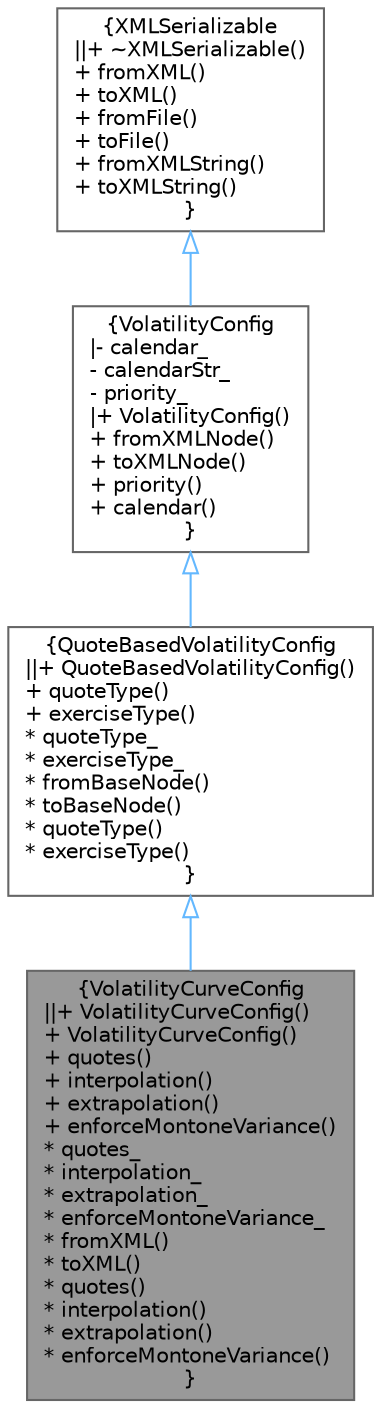 digraph "VolatilityCurveConfig"
{
 // INTERACTIVE_SVG=YES
 // LATEX_PDF_SIZE
  bgcolor="transparent";
  edge [fontname=Helvetica,fontsize=10,labelfontname=Helvetica,labelfontsize=10];
  node [fontname=Helvetica,fontsize=10,shape=box,height=0.2,width=0.4];
  Node1 [label="{VolatilityCurveConfig\n||+ VolatilityCurveConfig()\l+ VolatilityCurveConfig()\l+ quotes()\l+ interpolation()\l+ extrapolation()\l+ enforceMontoneVariance()\l* quotes_\l* interpolation_\l* extrapolation_\l* enforceMontoneVariance_\l* fromXML()\l* toXML()\l* quotes()\l* interpolation()\l* extrapolation()\l* enforceMontoneVariance()\l}",height=0.2,width=0.4,color="gray40", fillcolor="grey60", style="filled", fontcolor="black",tooltip=" "];
  Node2 -> Node1 [dir="back",color="steelblue1",style="solid",arrowtail="onormal"];
  Node2 [label="{QuoteBasedVolatilityConfig\n||+ QuoteBasedVolatilityConfig()\l+ quoteType()\l+ exerciseType()\l* quoteType_\l* exerciseType_\l* fromBaseNode()\l* toBaseNode()\l* quoteType()\l* exerciseType()\l}",height=0.2,width=0.4,color="gray40", fillcolor="white", style="filled",URL="$classore_1_1data_1_1_quote_based_volatility_config.html",tooltip=" "];
  Node3 -> Node2 [dir="back",color="steelblue1",style="solid",arrowtail="onormal"];
  Node3 [label="{VolatilityConfig\n|- calendar_\l- calendarStr_\l- priority_\l|+ VolatilityConfig()\l+ fromXMLNode()\l+ toXMLNode()\l+ priority()\l+ calendar()\l}",height=0.2,width=0.4,color="gray40", fillcolor="white", style="filled",URL="$classore_1_1data_1_1_volatility_config.html",tooltip=" "];
  Node4 -> Node3 [dir="back",color="steelblue1",style="solid",arrowtail="onormal"];
  Node4 [label="{XMLSerializable\n||+ ~XMLSerializable()\l+ fromXML()\l+ toXML()\l+ fromFile()\l+ toFile()\l+ fromXMLString()\l+ toXMLString()\l}",height=0.2,width=0.4,color="gray40", fillcolor="white", style="filled",URL="$classore_1_1data_1_1_x_m_l_serializable.html",tooltip="Base class for all serializable classes."];
}
